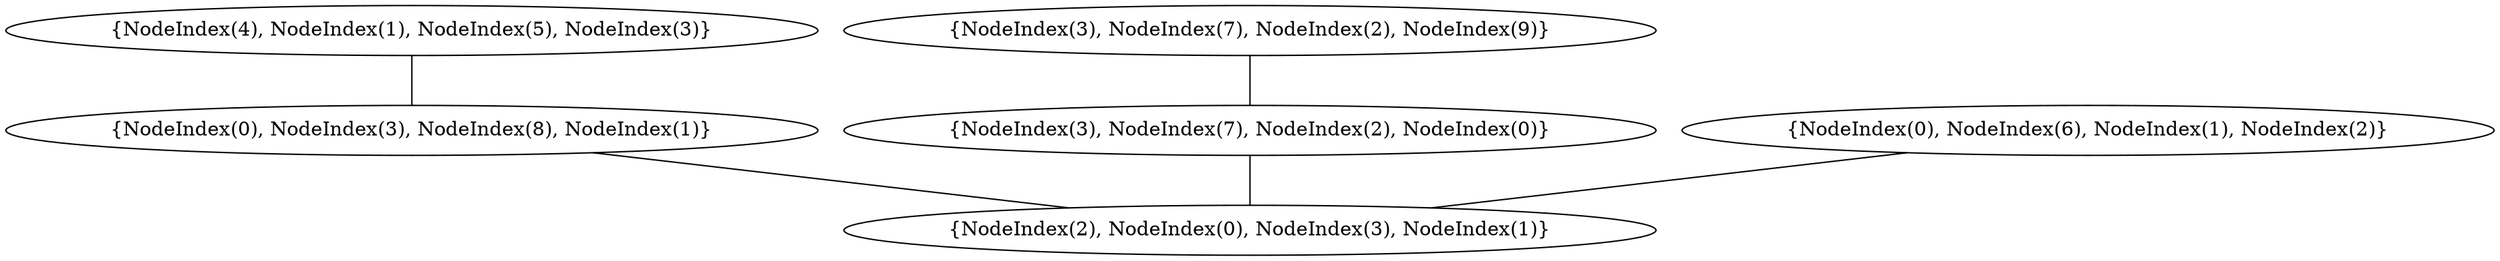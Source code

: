 graph {
    0 [ label = "{NodeIndex(2), NodeIndex(0), NodeIndex(3), NodeIndex(1)}" ]
    1 [ label = "{NodeIndex(0), NodeIndex(3), NodeIndex(8), NodeIndex(1)}" ]
    2 [ label = "{NodeIndex(4), NodeIndex(1), NodeIndex(5), NodeIndex(3)}" ]
    3 [ label = "{NodeIndex(3), NodeIndex(7), NodeIndex(2), NodeIndex(0)}" ]
    4 [ label = "{NodeIndex(3), NodeIndex(7), NodeIndex(2), NodeIndex(9)}" ]
    5 [ label = "{NodeIndex(0), NodeIndex(6), NodeIndex(1), NodeIndex(2)}" ]
    1 -- 0 [ ]
    3 -- 0 [ ]
    4 -- 3 [ ]
    5 -- 0 [ ]
    2 -- 1 [ ]
}
